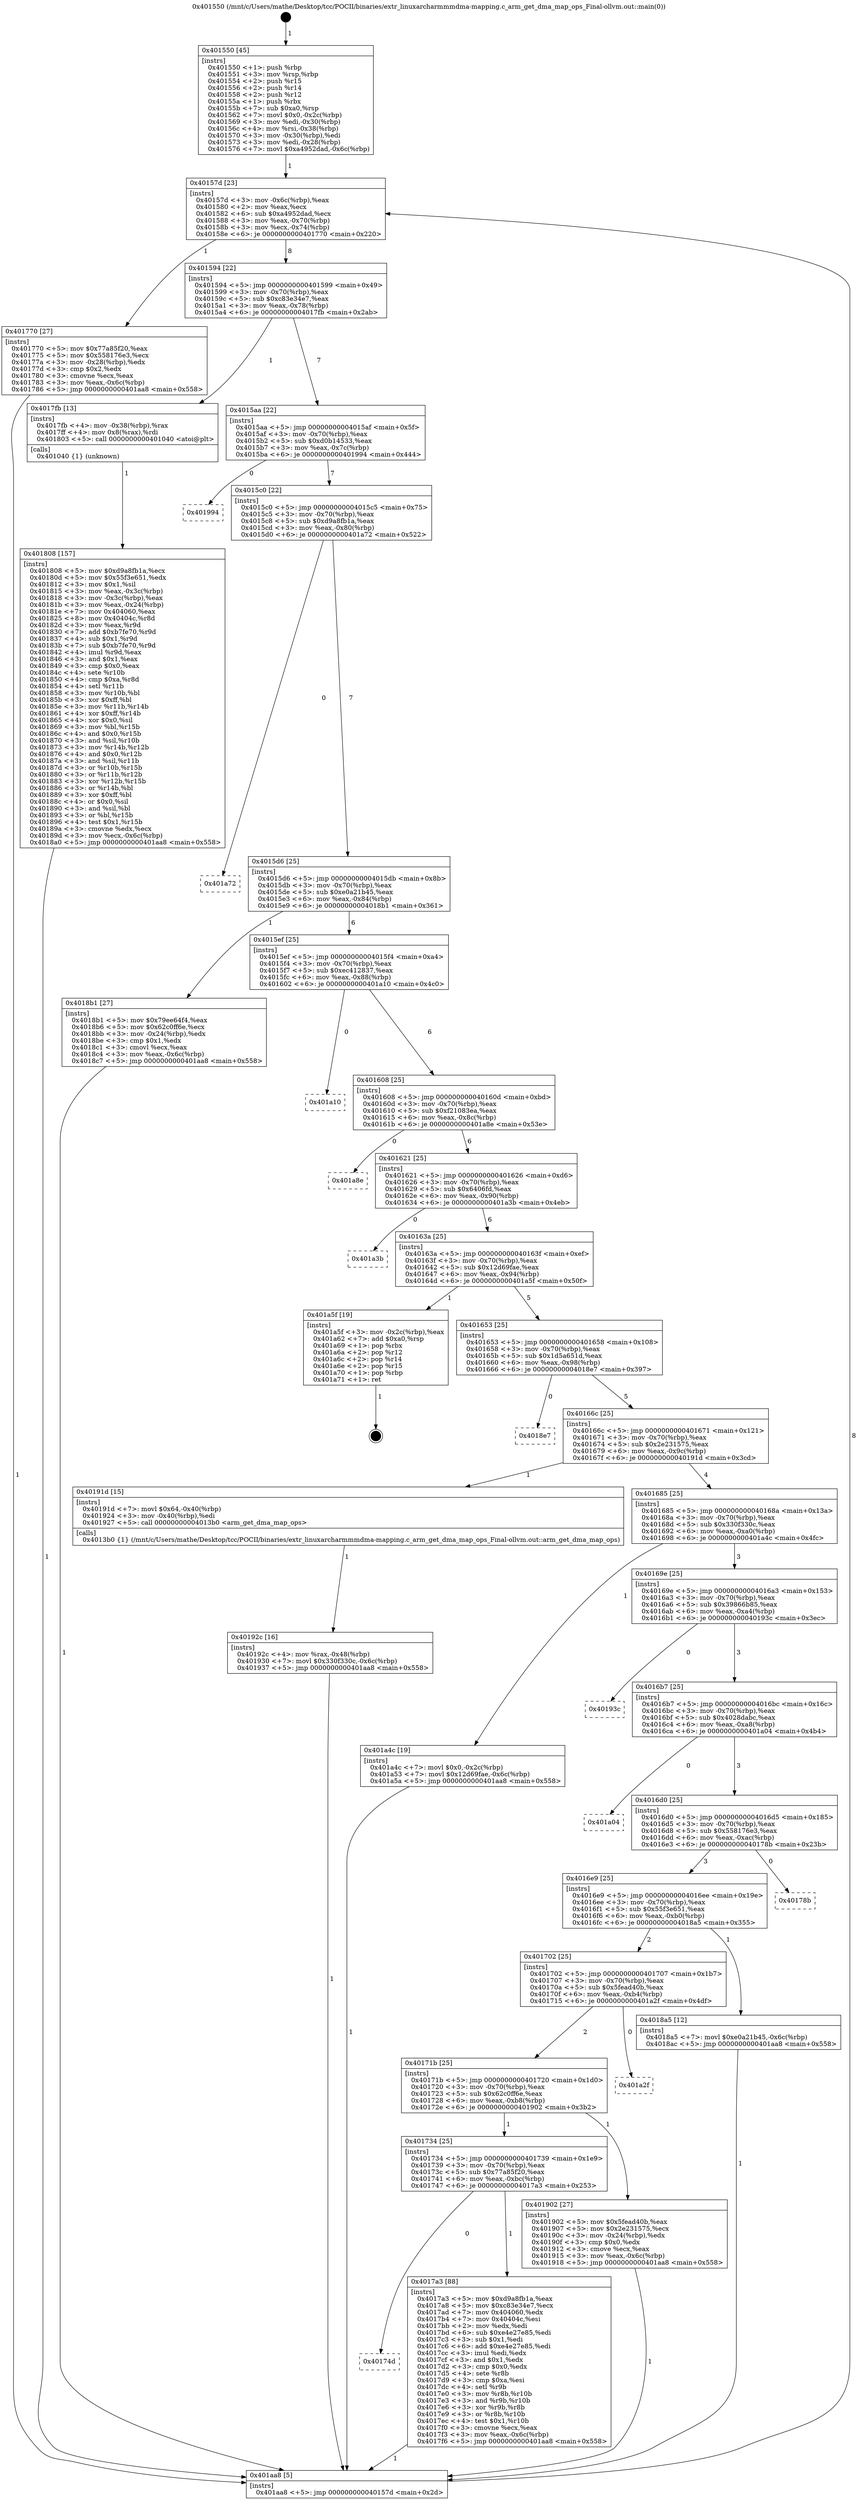 digraph "0x401550" {
  label = "0x401550 (/mnt/c/Users/mathe/Desktop/tcc/POCII/binaries/extr_linuxarcharmmmdma-mapping.c_arm_get_dma_map_ops_Final-ollvm.out::main(0))"
  labelloc = "t"
  node[shape=record]

  Entry [label="",width=0.3,height=0.3,shape=circle,fillcolor=black,style=filled]
  "0x40157d" [label="{
     0x40157d [23]\l
     | [instrs]\l
     &nbsp;&nbsp;0x40157d \<+3\>: mov -0x6c(%rbp),%eax\l
     &nbsp;&nbsp;0x401580 \<+2\>: mov %eax,%ecx\l
     &nbsp;&nbsp;0x401582 \<+6\>: sub $0xa4952dad,%ecx\l
     &nbsp;&nbsp;0x401588 \<+3\>: mov %eax,-0x70(%rbp)\l
     &nbsp;&nbsp;0x40158b \<+3\>: mov %ecx,-0x74(%rbp)\l
     &nbsp;&nbsp;0x40158e \<+6\>: je 0000000000401770 \<main+0x220\>\l
  }"]
  "0x401770" [label="{
     0x401770 [27]\l
     | [instrs]\l
     &nbsp;&nbsp;0x401770 \<+5\>: mov $0x77a85f20,%eax\l
     &nbsp;&nbsp;0x401775 \<+5\>: mov $0x558176e3,%ecx\l
     &nbsp;&nbsp;0x40177a \<+3\>: mov -0x28(%rbp),%edx\l
     &nbsp;&nbsp;0x40177d \<+3\>: cmp $0x2,%edx\l
     &nbsp;&nbsp;0x401780 \<+3\>: cmovne %ecx,%eax\l
     &nbsp;&nbsp;0x401783 \<+3\>: mov %eax,-0x6c(%rbp)\l
     &nbsp;&nbsp;0x401786 \<+5\>: jmp 0000000000401aa8 \<main+0x558\>\l
  }"]
  "0x401594" [label="{
     0x401594 [22]\l
     | [instrs]\l
     &nbsp;&nbsp;0x401594 \<+5\>: jmp 0000000000401599 \<main+0x49\>\l
     &nbsp;&nbsp;0x401599 \<+3\>: mov -0x70(%rbp),%eax\l
     &nbsp;&nbsp;0x40159c \<+5\>: sub $0xc83e34e7,%eax\l
     &nbsp;&nbsp;0x4015a1 \<+3\>: mov %eax,-0x78(%rbp)\l
     &nbsp;&nbsp;0x4015a4 \<+6\>: je 00000000004017fb \<main+0x2ab\>\l
  }"]
  "0x401aa8" [label="{
     0x401aa8 [5]\l
     | [instrs]\l
     &nbsp;&nbsp;0x401aa8 \<+5\>: jmp 000000000040157d \<main+0x2d\>\l
  }"]
  "0x401550" [label="{
     0x401550 [45]\l
     | [instrs]\l
     &nbsp;&nbsp;0x401550 \<+1\>: push %rbp\l
     &nbsp;&nbsp;0x401551 \<+3\>: mov %rsp,%rbp\l
     &nbsp;&nbsp;0x401554 \<+2\>: push %r15\l
     &nbsp;&nbsp;0x401556 \<+2\>: push %r14\l
     &nbsp;&nbsp;0x401558 \<+2\>: push %r12\l
     &nbsp;&nbsp;0x40155a \<+1\>: push %rbx\l
     &nbsp;&nbsp;0x40155b \<+7\>: sub $0xa0,%rsp\l
     &nbsp;&nbsp;0x401562 \<+7\>: movl $0x0,-0x2c(%rbp)\l
     &nbsp;&nbsp;0x401569 \<+3\>: mov %edi,-0x30(%rbp)\l
     &nbsp;&nbsp;0x40156c \<+4\>: mov %rsi,-0x38(%rbp)\l
     &nbsp;&nbsp;0x401570 \<+3\>: mov -0x30(%rbp),%edi\l
     &nbsp;&nbsp;0x401573 \<+3\>: mov %edi,-0x28(%rbp)\l
     &nbsp;&nbsp;0x401576 \<+7\>: movl $0xa4952dad,-0x6c(%rbp)\l
  }"]
  Exit [label="",width=0.3,height=0.3,shape=circle,fillcolor=black,style=filled,peripheries=2]
  "0x4017fb" [label="{
     0x4017fb [13]\l
     | [instrs]\l
     &nbsp;&nbsp;0x4017fb \<+4\>: mov -0x38(%rbp),%rax\l
     &nbsp;&nbsp;0x4017ff \<+4\>: mov 0x8(%rax),%rdi\l
     &nbsp;&nbsp;0x401803 \<+5\>: call 0000000000401040 \<atoi@plt\>\l
     | [calls]\l
     &nbsp;&nbsp;0x401040 \{1\} (unknown)\l
  }"]
  "0x4015aa" [label="{
     0x4015aa [22]\l
     | [instrs]\l
     &nbsp;&nbsp;0x4015aa \<+5\>: jmp 00000000004015af \<main+0x5f\>\l
     &nbsp;&nbsp;0x4015af \<+3\>: mov -0x70(%rbp),%eax\l
     &nbsp;&nbsp;0x4015b2 \<+5\>: sub $0xd0b14533,%eax\l
     &nbsp;&nbsp;0x4015b7 \<+3\>: mov %eax,-0x7c(%rbp)\l
     &nbsp;&nbsp;0x4015ba \<+6\>: je 0000000000401994 \<main+0x444\>\l
  }"]
  "0x40192c" [label="{
     0x40192c [16]\l
     | [instrs]\l
     &nbsp;&nbsp;0x40192c \<+4\>: mov %rax,-0x48(%rbp)\l
     &nbsp;&nbsp;0x401930 \<+7\>: movl $0x330f330c,-0x6c(%rbp)\l
     &nbsp;&nbsp;0x401937 \<+5\>: jmp 0000000000401aa8 \<main+0x558\>\l
  }"]
  "0x401994" [label="{
     0x401994\l
  }", style=dashed]
  "0x4015c0" [label="{
     0x4015c0 [22]\l
     | [instrs]\l
     &nbsp;&nbsp;0x4015c0 \<+5\>: jmp 00000000004015c5 \<main+0x75\>\l
     &nbsp;&nbsp;0x4015c5 \<+3\>: mov -0x70(%rbp),%eax\l
     &nbsp;&nbsp;0x4015c8 \<+5\>: sub $0xd9a8fb1a,%eax\l
     &nbsp;&nbsp;0x4015cd \<+3\>: mov %eax,-0x80(%rbp)\l
     &nbsp;&nbsp;0x4015d0 \<+6\>: je 0000000000401a72 \<main+0x522\>\l
  }"]
  "0x401808" [label="{
     0x401808 [157]\l
     | [instrs]\l
     &nbsp;&nbsp;0x401808 \<+5\>: mov $0xd9a8fb1a,%ecx\l
     &nbsp;&nbsp;0x40180d \<+5\>: mov $0x55f3e651,%edx\l
     &nbsp;&nbsp;0x401812 \<+3\>: mov $0x1,%sil\l
     &nbsp;&nbsp;0x401815 \<+3\>: mov %eax,-0x3c(%rbp)\l
     &nbsp;&nbsp;0x401818 \<+3\>: mov -0x3c(%rbp),%eax\l
     &nbsp;&nbsp;0x40181b \<+3\>: mov %eax,-0x24(%rbp)\l
     &nbsp;&nbsp;0x40181e \<+7\>: mov 0x404060,%eax\l
     &nbsp;&nbsp;0x401825 \<+8\>: mov 0x40404c,%r8d\l
     &nbsp;&nbsp;0x40182d \<+3\>: mov %eax,%r9d\l
     &nbsp;&nbsp;0x401830 \<+7\>: add $0xb7fe70,%r9d\l
     &nbsp;&nbsp;0x401837 \<+4\>: sub $0x1,%r9d\l
     &nbsp;&nbsp;0x40183b \<+7\>: sub $0xb7fe70,%r9d\l
     &nbsp;&nbsp;0x401842 \<+4\>: imul %r9d,%eax\l
     &nbsp;&nbsp;0x401846 \<+3\>: and $0x1,%eax\l
     &nbsp;&nbsp;0x401849 \<+3\>: cmp $0x0,%eax\l
     &nbsp;&nbsp;0x40184c \<+4\>: sete %r10b\l
     &nbsp;&nbsp;0x401850 \<+4\>: cmp $0xa,%r8d\l
     &nbsp;&nbsp;0x401854 \<+4\>: setl %r11b\l
     &nbsp;&nbsp;0x401858 \<+3\>: mov %r10b,%bl\l
     &nbsp;&nbsp;0x40185b \<+3\>: xor $0xff,%bl\l
     &nbsp;&nbsp;0x40185e \<+3\>: mov %r11b,%r14b\l
     &nbsp;&nbsp;0x401861 \<+4\>: xor $0xff,%r14b\l
     &nbsp;&nbsp;0x401865 \<+4\>: xor $0x0,%sil\l
     &nbsp;&nbsp;0x401869 \<+3\>: mov %bl,%r15b\l
     &nbsp;&nbsp;0x40186c \<+4\>: and $0x0,%r15b\l
     &nbsp;&nbsp;0x401870 \<+3\>: and %sil,%r10b\l
     &nbsp;&nbsp;0x401873 \<+3\>: mov %r14b,%r12b\l
     &nbsp;&nbsp;0x401876 \<+4\>: and $0x0,%r12b\l
     &nbsp;&nbsp;0x40187a \<+3\>: and %sil,%r11b\l
     &nbsp;&nbsp;0x40187d \<+3\>: or %r10b,%r15b\l
     &nbsp;&nbsp;0x401880 \<+3\>: or %r11b,%r12b\l
     &nbsp;&nbsp;0x401883 \<+3\>: xor %r12b,%r15b\l
     &nbsp;&nbsp;0x401886 \<+3\>: or %r14b,%bl\l
     &nbsp;&nbsp;0x401889 \<+3\>: xor $0xff,%bl\l
     &nbsp;&nbsp;0x40188c \<+4\>: or $0x0,%sil\l
     &nbsp;&nbsp;0x401890 \<+3\>: and %sil,%bl\l
     &nbsp;&nbsp;0x401893 \<+3\>: or %bl,%r15b\l
     &nbsp;&nbsp;0x401896 \<+4\>: test $0x1,%r15b\l
     &nbsp;&nbsp;0x40189a \<+3\>: cmovne %edx,%ecx\l
     &nbsp;&nbsp;0x40189d \<+3\>: mov %ecx,-0x6c(%rbp)\l
     &nbsp;&nbsp;0x4018a0 \<+5\>: jmp 0000000000401aa8 \<main+0x558\>\l
  }"]
  "0x401a72" [label="{
     0x401a72\l
  }", style=dashed]
  "0x4015d6" [label="{
     0x4015d6 [25]\l
     | [instrs]\l
     &nbsp;&nbsp;0x4015d6 \<+5\>: jmp 00000000004015db \<main+0x8b\>\l
     &nbsp;&nbsp;0x4015db \<+3\>: mov -0x70(%rbp),%eax\l
     &nbsp;&nbsp;0x4015de \<+5\>: sub $0xe0a21b45,%eax\l
     &nbsp;&nbsp;0x4015e3 \<+6\>: mov %eax,-0x84(%rbp)\l
     &nbsp;&nbsp;0x4015e9 \<+6\>: je 00000000004018b1 \<main+0x361\>\l
  }"]
  "0x40174d" [label="{
     0x40174d\l
  }", style=dashed]
  "0x4018b1" [label="{
     0x4018b1 [27]\l
     | [instrs]\l
     &nbsp;&nbsp;0x4018b1 \<+5\>: mov $0x79ee64f4,%eax\l
     &nbsp;&nbsp;0x4018b6 \<+5\>: mov $0x62c0ff6e,%ecx\l
     &nbsp;&nbsp;0x4018bb \<+3\>: mov -0x24(%rbp),%edx\l
     &nbsp;&nbsp;0x4018be \<+3\>: cmp $0x1,%edx\l
     &nbsp;&nbsp;0x4018c1 \<+3\>: cmovl %ecx,%eax\l
     &nbsp;&nbsp;0x4018c4 \<+3\>: mov %eax,-0x6c(%rbp)\l
     &nbsp;&nbsp;0x4018c7 \<+5\>: jmp 0000000000401aa8 \<main+0x558\>\l
  }"]
  "0x4015ef" [label="{
     0x4015ef [25]\l
     | [instrs]\l
     &nbsp;&nbsp;0x4015ef \<+5\>: jmp 00000000004015f4 \<main+0xa4\>\l
     &nbsp;&nbsp;0x4015f4 \<+3\>: mov -0x70(%rbp),%eax\l
     &nbsp;&nbsp;0x4015f7 \<+5\>: sub $0xec412837,%eax\l
     &nbsp;&nbsp;0x4015fc \<+6\>: mov %eax,-0x88(%rbp)\l
     &nbsp;&nbsp;0x401602 \<+6\>: je 0000000000401a10 \<main+0x4c0\>\l
  }"]
  "0x4017a3" [label="{
     0x4017a3 [88]\l
     | [instrs]\l
     &nbsp;&nbsp;0x4017a3 \<+5\>: mov $0xd9a8fb1a,%eax\l
     &nbsp;&nbsp;0x4017a8 \<+5\>: mov $0xc83e34e7,%ecx\l
     &nbsp;&nbsp;0x4017ad \<+7\>: mov 0x404060,%edx\l
     &nbsp;&nbsp;0x4017b4 \<+7\>: mov 0x40404c,%esi\l
     &nbsp;&nbsp;0x4017bb \<+2\>: mov %edx,%edi\l
     &nbsp;&nbsp;0x4017bd \<+6\>: sub $0xe4e27e85,%edi\l
     &nbsp;&nbsp;0x4017c3 \<+3\>: sub $0x1,%edi\l
     &nbsp;&nbsp;0x4017c6 \<+6\>: add $0xe4e27e85,%edi\l
     &nbsp;&nbsp;0x4017cc \<+3\>: imul %edi,%edx\l
     &nbsp;&nbsp;0x4017cf \<+3\>: and $0x1,%edx\l
     &nbsp;&nbsp;0x4017d2 \<+3\>: cmp $0x0,%edx\l
     &nbsp;&nbsp;0x4017d5 \<+4\>: sete %r8b\l
     &nbsp;&nbsp;0x4017d9 \<+3\>: cmp $0xa,%esi\l
     &nbsp;&nbsp;0x4017dc \<+4\>: setl %r9b\l
     &nbsp;&nbsp;0x4017e0 \<+3\>: mov %r8b,%r10b\l
     &nbsp;&nbsp;0x4017e3 \<+3\>: and %r9b,%r10b\l
     &nbsp;&nbsp;0x4017e6 \<+3\>: xor %r9b,%r8b\l
     &nbsp;&nbsp;0x4017e9 \<+3\>: or %r8b,%r10b\l
     &nbsp;&nbsp;0x4017ec \<+4\>: test $0x1,%r10b\l
     &nbsp;&nbsp;0x4017f0 \<+3\>: cmovne %ecx,%eax\l
     &nbsp;&nbsp;0x4017f3 \<+3\>: mov %eax,-0x6c(%rbp)\l
     &nbsp;&nbsp;0x4017f6 \<+5\>: jmp 0000000000401aa8 \<main+0x558\>\l
  }"]
  "0x401a10" [label="{
     0x401a10\l
  }", style=dashed]
  "0x401608" [label="{
     0x401608 [25]\l
     | [instrs]\l
     &nbsp;&nbsp;0x401608 \<+5\>: jmp 000000000040160d \<main+0xbd\>\l
     &nbsp;&nbsp;0x40160d \<+3\>: mov -0x70(%rbp),%eax\l
     &nbsp;&nbsp;0x401610 \<+5\>: sub $0xf21083ea,%eax\l
     &nbsp;&nbsp;0x401615 \<+6\>: mov %eax,-0x8c(%rbp)\l
     &nbsp;&nbsp;0x40161b \<+6\>: je 0000000000401a8e \<main+0x53e\>\l
  }"]
  "0x401734" [label="{
     0x401734 [25]\l
     | [instrs]\l
     &nbsp;&nbsp;0x401734 \<+5\>: jmp 0000000000401739 \<main+0x1e9\>\l
     &nbsp;&nbsp;0x401739 \<+3\>: mov -0x70(%rbp),%eax\l
     &nbsp;&nbsp;0x40173c \<+5\>: sub $0x77a85f20,%eax\l
     &nbsp;&nbsp;0x401741 \<+6\>: mov %eax,-0xbc(%rbp)\l
     &nbsp;&nbsp;0x401747 \<+6\>: je 00000000004017a3 \<main+0x253\>\l
  }"]
  "0x401a8e" [label="{
     0x401a8e\l
  }", style=dashed]
  "0x401621" [label="{
     0x401621 [25]\l
     | [instrs]\l
     &nbsp;&nbsp;0x401621 \<+5\>: jmp 0000000000401626 \<main+0xd6\>\l
     &nbsp;&nbsp;0x401626 \<+3\>: mov -0x70(%rbp),%eax\l
     &nbsp;&nbsp;0x401629 \<+5\>: sub $0x6406fd,%eax\l
     &nbsp;&nbsp;0x40162e \<+6\>: mov %eax,-0x90(%rbp)\l
     &nbsp;&nbsp;0x401634 \<+6\>: je 0000000000401a3b \<main+0x4eb\>\l
  }"]
  "0x401902" [label="{
     0x401902 [27]\l
     | [instrs]\l
     &nbsp;&nbsp;0x401902 \<+5\>: mov $0x5fead40b,%eax\l
     &nbsp;&nbsp;0x401907 \<+5\>: mov $0x2e231575,%ecx\l
     &nbsp;&nbsp;0x40190c \<+3\>: mov -0x24(%rbp),%edx\l
     &nbsp;&nbsp;0x40190f \<+3\>: cmp $0x0,%edx\l
     &nbsp;&nbsp;0x401912 \<+3\>: cmove %ecx,%eax\l
     &nbsp;&nbsp;0x401915 \<+3\>: mov %eax,-0x6c(%rbp)\l
     &nbsp;&nbsp;0x401918 \<+5\>: jmp 0000000000401aa8 \<main+0x558\>\l
  }"]
  "0x401a3b" [label="{
     0x401a3b\l
  }", style=dashed]
  "0x40163a" [label="{
     0x40163a [25]\l
     | [instrs]\l
     &nbsp;&nbsp;0x40163a \<+5\>: jmp 000000000040163f \<main+0xef\>\l
     &nbsp;&nbsp;0x40163f \<+3\>: mov -0x70(%rbp),%eax\l
     &nbsp;&nbsp;0x401642 \<+5\>: sub $0x12d69fae,%eax\l
     &nbsp;&nbsp;0x401647 \<+6\>: mov %eax,-0x94(%rbp)\l
     &nbsp;&nbsp;0x40164d \<+6\>: je 0000000000401a5f \<main+0x50f\>\l
  }"]
  "0x40171b" [label="{
     0x40171b [25]\l
     | [instrs]\l
     &nbsp;&nbsp;0x40171b \<+5\>: jmp 0000000000401720 \<main+0x1d0\>\l
     &nbsp;&nbsp;0x401720 \<+3\>: mov -0x70(%rbp),%eax\l
     &nbsp;&nbsp;0x401723 \<+5\>: sub $0x62c0ff6e,%eax\l
     &nbsp;&nbsp;0x401728 \<+6\>: mov %eax,-0xb8(%rbp)\l
     &nbsp;&nbsp;0x40172e \<+6\>: je 0000000000401902 \<main+0x3b2\>\l
  }"]
  "0x401a5f" [label="{
     0x401a5f [19]\l
     | [instrs]\l
     &nbsp;&nbsp;0x401a5f \<+3\>: mov -0x2c(%rbp),%eax\l
     &nbsp;&nbsp;0x401a62 \<+7\>: add $0xa0,%rsp\l
     &nbsp;&nbsp;0x401a69 \<+1\>: pop %rbx\l
     &nbsp;&nbsp;0x401a6a \<+2\>: pop %r12\l
     &nbsp;&nbsp;0x401a6c \<+2\>: pop %r14\l
     &nbsp;&nbsp;0x401a6e \<+2\>: pop %r15\l
     &nbsp;&nbsp;0x401a70 \<+1\>: pop %rbp\l
     &nbsp;&nbsp;0x401a71 \<+1\>: ret\l
  }"]
  "0x401653" [label="{
     0x401653 [25]\l
     | [instrs]\l
     &nbsp;&nbsp;0x401653 \<+5\>: jmp 0000000000401658 \<main+0x108\>\l
     &nbsp;&nbsp;0x401658 \<+3\>: mov -0x70(%rbp),%eax\l
     &nbsp;&nbsp;0x40165b \<+5\>: sub $0x1d5a651d,%eax\l
     &nbsp;&nbsp;0x401660 \<+6\>: mov %eax,-0x98(%rbp)\l
     &nbsp;&nbsp;0x401666 \<+6\>: je 00000000004018e7 \<main+0x397\>\l
  }"]
  "0x401a2f" [label="{
     0x401a2f\l
  }", style=dashed]
  "0x4018e7" [label="{
     0x4018e7\l
  }", style=dashed]
  "0x40166c" [label="{
     0x40166c [25]\l
     | [instrs]\l
     &nbsp;&nbsp;0x40166c \<+5\>: jmp 0000000000401671 \<main+0x121\>\l
     &nbsp;&nbsp;0x401671 \<+3\>: mov -0x70(%rbp),%eax\l
     &nbsp;&nbsp;0x401674 \<+5\>: sub $0x2e231575,%eax\l
     &nbsp;&nbsp;0x401679 \<+6\>: mov %eax,-0x9c(%rbp)\l
     &nbsp;&nbsp;0x40167f \<+6\>: je 000000000040191d \<main+0x3cd\>\l
  }"]
  "0x401702" [label="{
     0x401702 [25]\l
     | [instrs]\l
     &nbsp;&nbsp;0x401702 \<+5\>: jmp 0000000000401707 \<main+0x1b7\>\l
     &nbsp;&nbsp;0x401707 \<+3\>: mov -0x70(%rbp),%eax\l
     &nbsp;&nbsp;0x40170a \<+5\>: sub $0x5fead40b,%eax\l
     &nbsp;&nbsp;0x40170f \<+6\>: mov %eax,-0xb4(%rbp)\l
     &nbsp;&nbsp;0x401715 \<+6\>: je 0000000000401a2f \<main+0x4df\>\l
  }"]
  "0x40191d" [label="{
     0x40191d [15]\l
     | [instrs]\l
     &nbsp;&nbsp;0x40191d \<+7\>: movl $0x64,-0x40(%rbp)\l
     &nbsp;&nbsp;0x401924 \<+3\>: mov -0x40(%rbp),%edi\l
     &nbsp;&nbsp;0x401927 \<+5\>: call 00000000004013b0 \<arm_get_dma_map_ops\>\l
     | [calls]\l
     &nbsp;&nbsp;0x4013b0 \{1\} (/mnt/c/Users/mathe/Desktop/tcc/POCII/binaries/extr_linuxarcharmmmdma-mapping.c_arm_get_dma_map_ops_Final-ollvm.out::arm_get_dma_map_ops)\l
  }"]
  "0x401685" [label="{
     0x401685 [25]\l
     | [instrs]\l
     &nbsp;&nbsp;0x401685 \<+5\>: jmp 000000000040168a \<main+0x13a\>\l
     &nbsp;&nbsp;0x40168a \<+3\>: mov -0x70(%rbp),%eax\l
     &nbsp;&nbsp;0x40168d \<+5\>: sub $0x330f330c,%eax\l
     &nbsp;&nbsp;0x401692 \<+6\>: mov %eax,-0xa0(%rbp)\l
     &nbsp;&nbsp;0x401698 \<+6\>: je 0000000000401a4c \<main+0x4fc\>\l
  }"]
  "0x4018a5" [label="{
     0x4018a5 [12]\l
     | [instrs]\l
     &nbsp;&nbsp;0x4018a5 \<+7\>: movl $0xe0a21b45,-0x6c(%rbp)\l
     &nbsp;&nbsp;0x4018ac \<+5\>: jmp 0000000000401aa8 \<main+0x558\>\l
  }"]
  "0x401a4c" [label="{
     0x401a4c [19]\l
     | [instrs]\l
     &nbsp;&nbsp;0x401a4c \<+7\>: movl $0x0,-0x2c(%rbp)\l
     &nbsp;&nbsp;0x401a53 \<+7\>: movl $0x12d69fae,-0x6c(%rbp)\l
     &nbsp;&nbsp;0x401a5a \<+5\>: jmp 0000000000401aa8 \<main+0x558\>\l
  }"]
  "0x40169e" [label="{
     0x40169e [25]\l
     | [instrs]\l
     &nbsp;&nbsp;0x40169e \<+5\>: jmp 00000000004016a3 \<main+0x153\>\l
     &nbsp;&nbsp;0x4016a3 \<+3\>: mov -0x70(%rbp),%eax\l
     &nbsp;&nbsp;0x4016a6 \<+5\>: sub $0x39866b85,%eax\l
     &nbsp;&nbsp;0x4016ab \<+6\>: mov %eax,-0xa4(%rbp)\l
     &nbsp;&nbsp;0x4016b1 \<+6\>: je 000000000040193c \<main+0x3ec\>\l
  }"]
  "0x4016e9" [label="{
     0x4016e9 [25]\l
     | [instrs]\l
     &nbsp;&nbsp;0x4016e9 \<+5\>: jmp 00000000004016ee \<main+0x19e\>\l
     &nbsp;&nbsp;0x4016ee \<+3\>: mov -0x70(%rbp),%eax\l
     &nbsp;&nbsp;0x4016f1 \<+5\>: sub $0x55f3e651,%eax\l
     &nbsp;&nbsp;0x4016f6 \<+6\>: mov %eax,-0xb0(%rbp)\l
     &nbsp;&nbsp;0x4016fc \<+6\>: je 00000000004018a5 \<main+0x355\>\l
  }"]
  "0x40193c" [label="{
     0x40193c\l
  }", style=dashed]
  "0x4016b7" [label="{
     0x4016b7 [25]\l
     | [instrs]\l
     &nbsp;&nbsp;0x4016b7 \<+5\>: jmp 00000000004016bc \<main+0x16c\>\l
     &nbsp;&nbsp;0x4016bc \<+3\>: mov -0x70(%rbp),%eax\l
     &nbsp;&nbsp;0x4016bf \<+5\>: sub $0x4028dabc,%eax\l
     &nbsp;&nbsp;0x4016c4 \<+6\>: mov %eax,-0xa8(%rbp)\l
     &nbsp;&nbsp;0x4016ca \<+6\>: je 0000000000401a04 \<main+0x4b4\>\l
  }"]
  "0x40178b" [label="{
     0x40178b\l
  }", style=dashed]
  "0x401a04" [label="{
     0x401a04\l
  }", style=dashed]
  "0x4016d0" [label="{
     0x4016d0 [25]\l
     | [instrs]\l
     &nbsp;&nbsp;0x4016d0 \<+5\>: jmp 00000000004016d5 \<main+0x185\>\l
     &nbsp;&nbsp;0x4016d5 \<+3\>: mov -0x70(%rbp),%eax\l
     &nbsp;&nbsp;0x4016d8 \<+5\>: sub $0x558176e3,%eax\l
     &nbsp;&nbsp;0x4016dd \<+6\>: mov %eax,-0xac(%rbp)\l
     &nbsp;&nbsp;0x4016e3 \<+6\>: je 000000000040178b \<main+0x23b\>\l
  }"]
  Entry -> "0x401550" [label=" 1"]
  "0x40157d" -> "0x401770" [label=" 1"]
  "0x40157d" -> "0x401594" [label=" 8"]
  "0x401770" -> "0x401aa8" [label=" 1"]
  "0x401550" -> "0x40157d" [label=" 1"]
  "0x401aa8" -> "0x40157d" [label=" 8"]
  "0x401a5f" -> Exit [label=" 1"]
  "0x401594" -> "0x4017fb" [label=" 1"]
  "0x401594" -> "0x4015aa" [label=" 7"]
  "0x401a4c" -> "0x401aa8" [label=" 1"]
  "0x4015aa" -> "0x401994" [label=" 0"]
  "0x4015aa" -> "0x4015c0" [label=" 7"]
  "0x40192c" -> "0x401aa8" [label=" 1"]
  "0x4015c0" -> "0x401a72" [label=" 0"]
  "0x4015c0" -> "0x4015d6" [label=" 7"]
  "0x40191d" -> "0x40192c" [label=" 1"]
  "0x4015d6" -> "0x4018b1" [label=" 1"]
  "0x4015d6" -> "0x4015ef" [label=" 6"]
  "0x401902" -> "0x401aa8" [label=" 1"]
  "0x4015ef" -> "0x401a10" [label=" 0"]
  "0x4015ef" -> "0x401608" [label=" 6"]
  "0x4018b1" -> "0x401aa8" [label=" 1"]
  "0x401608" -> "0x401a8e" [label=" 0"]
  "0x401608" -> "0x401621" [label=" 6"]
  "0x401808" -> "0x401aa8" [label=" 1"]
  "0x401621" -> "0x401a3b" [label=" 0"]
  "0x401621" -> "0x40163a" [label=" 6"]
  "0x4017fb" -> "0x401808" [label=" 1"]
  "0x40163a" -> "0x401a5f" [label=" 1"]
  "0x40163a" -> "0x401653" [label=" 5"]
  "0x401734" -> "0x40174d" [label=" 0"]
  "0x401653" -> "0x4018e7" [label=" 0"]
  "0x401653" -> "0x40166c" [label=" 5"]
  "0x401734" -> "0x4017a3" [label=" 1"]
  "0x40166c" -> "0x40191d" [label=" 1"]
  "0x40166c" -> "0x401685" [label=" 4"]
  "0x40171b" -> "0x401734" [label=" 1"]
  "0x401685" -> "0x401a4c" [label=" 1"]
  "0x401685" -> "0x40169e" [label=" 3"]
  "0x40171b" -> "0x401902" [label=" 1"]
  "0x40169e" -> "0x40193c" [label=" 0"]
  "0x40169e" -> "0x4016b7" [label=" 3"]
  "0x401702" -> "0x40171b" [label=" 2"]
  "0x4016b7" -> "0x401a04" [label=" 0"]
  "0x4016b7" -> "0x4016d0" [label=" 3"]
  "0x401702" -> "0x401a2f" [label=" 0"]
  "0x4016d0" -> "0x40178b" [label=" 0"]
  "0x4016d0" -> "0x4016e9" [label=" 3"]
  "0x4017a3" -> "0x401aa8" [label=" 1"]
  "0x4016e9" -> "0x4018a5" [label=" 1"]
  "0x4016e9" -> "0x401702" [label=" 2"]
  "0x4018a5" -> "0x401aa8" [label=" 1"]
}

